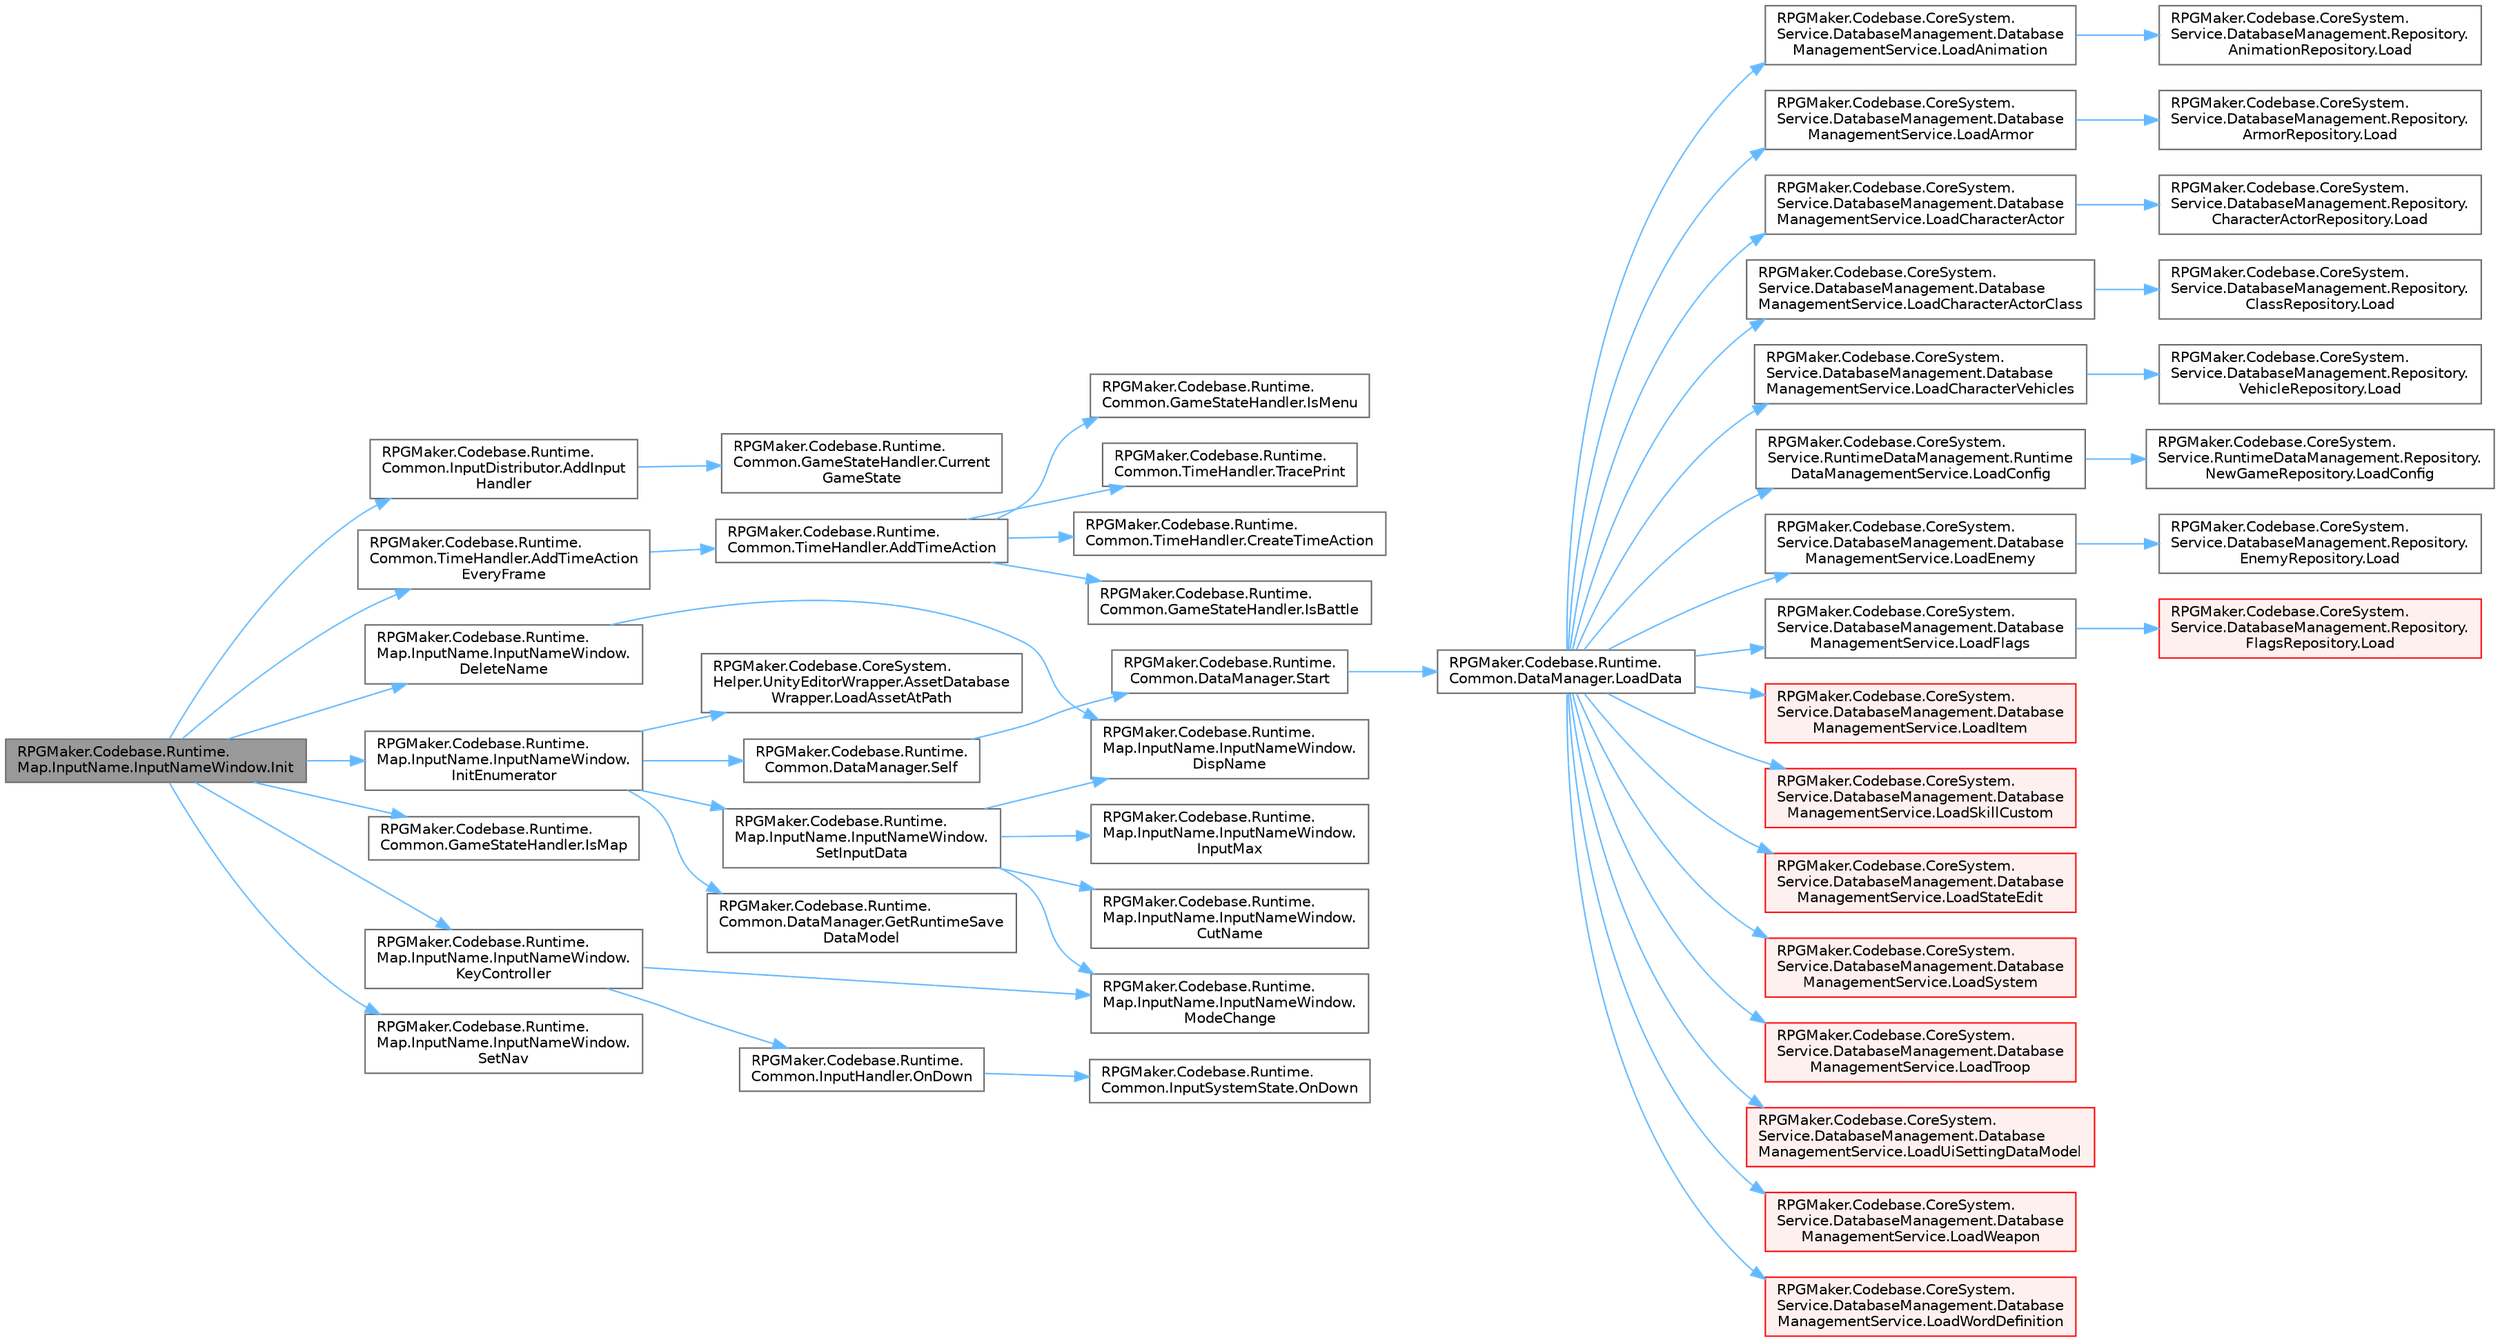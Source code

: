 digraph "RPGMaker.Codebase.Runtime.Map.InputName.InputNameWindow.Init"
{
 // LATEX_PDF_SIZE
  bgcolor="transparent";
  edge [fontname=Helvetica,fontsize=10,labelfontname=Helvetica,labelfontsize=10];
  node [fontname=Helvetica,fontsize=10,shape=box,height=0.2,width=0.4];
  rankdir="LR";
  Node1 [id="Node000001",label="RPGMaker.Codebase.Runtime.\lMap.InputName.InputNameWindow.Init",height=0.2,width=0.4,color="gray40", fillcolor="grey60", style="filled", fontcolor="black",tooltip=" "];
  Node1 -> Node2 [id="edge1_Node000001_Node000002",color="steelblue1",style="solid",tooltip=" "];
  Node2 [id="Node000002",label="RPGMaker.Codebase.Runtime.\lCommon.InputDistributor.AddInput\lHandler",height=0.2,width=0.4,color="grey40", fillcolor="white", style="filled",URL="$d3/df6/class_r_p_g_maker_1_1_codebase_1_1_runtime_1_1_common_1_1_input_distributor.html#a402385a83dcdf16396dde4ed413ffc74",tooltip="キーやマウスのイベントに対して実行するコールバック処理の登録"];
  Node2 -> Node3 [id="edge2_Node000002_Node000003",color="steelblue1",style="solid",tooltip=" "];
  Node3 [id="Node000003",label="RPGMaker.Codebase.Runtime.\lCommon.GameStateHandler.Current\lGameState",height=0.2,width=0.4,color="grey40", fillcolor="white", style="filled",URL="$de/d2c/class_r_p_g_maker_1_1_codebase_1_1_runtime_1_1_common_1_1_game_state_handler.html#adce58ef0480f995976ab60592c9add27",tooltip="現在の状態を返却する."];
  Node1 -> Node4 [id="edge3_Node000001_Node000004",color="steelblue1",style="solid",tooltip=" "];
  Node4 [id="Node000004",label="RPGMaker.Codebase.Runtime.\lCommon.TimeHandler.AddTimeAction\lEveryFrame",height=0.2,width=0.4,color="grey40", fillcolor="white", style="filled",URL="$d3/dac/class_r_p_g_maker_1_1_codebase_1_1_runtime_1_1_common_1_1_time_handler.html#ac9871a57a401c0da5670b07803acc775",tooltip="実行するActionの登録（毎フレーム）"];
  Node4 -> Node5 [id="edge4_Node000004_Node000005",color="steelblue1",style="solid",tooltip=" "];
  Node5 [id="Node000005",label="RPGMaker.Codebase.Runtime.\lCommon.TimeHandler.AddTimeAction",height=0.2,width=0.4,color="grey40", fillcolor="white", style="filled",URL="$d3/dac/class_r_p_g_maker_1_1_codebase_1_1_runtime_1_1_common_1_1_time_handler.html#ac4a358a4a2136a175a780d969a5a2ae2",tooltip="実行するActionの登録"];
  Node5 -> Node6 [id="edge5_Node000005_Node000006",color="steelblue1",style="solid",tooltip=" "];
  Node6 [id="Node000006",label="RPGMaker.Codebase.Runtime.\lCommon.TimeHandler.CreateTimeAction",height=0.2,width=0.4,color="grey40", fillcolor="white", style="filled",URL="$d3/dac/class_r_p_g_maker_1_1_codebase_1_1_runtime_1_1_common_1_1_time_handler.html#a5eef3d1f8380e9a82f53b599f3a3b2d5",tooltip=" "];
  Node5 -> Node7 [id="edge6_Node000005_Node000007",color="steelblue1",style="solid",tooltip=" "];
  Node7 [id="Node000007",label="RPGMaker.Codebase.Runtime.\lCommon.GameStateHandler.IsBattle",height=0.2,width=0.4,color="grey40", fillcolor="white", style="filled",URL="$de/d2c/class_r_p_g_maker_1_1_codebase_1_1_runtime_1_1_common_1_1_game_state_handler.html#ad21ee0055358ca67238c33be028d2d7b",tooltip="現在の状態がBATTLEまたは、BATTLE_EVENTかどうかを返却する"];
  Node5 -> Node8 [id="edge7_Node000005_Node000008",color="steelblue1",style="solid",tooltip=" "];
  Node8 [id="Node000008",label="RPGMaker.Codebase.Runtime.\lCommon.GameStateHandler.IsMenu",height=0.2,width=0.4,color="grey40", fillcolor="white", style="filled",URL="$de/d2c/class_r_p_g_maker_1_1_codebase_1_1_runtime_1_1_common_1_1_game_state_handler.html#a08635f6fd879412581bd0c23e3559838",tooltip="現在の状態がMENUかどうかを返却する"];
  Node5 -> Node9 [id="edge8_Node000005_Node000009",color="steelblue1",style="solid",tooltip=" "];
  Node9 [id="Node000009",label="RPGMaker.Codebase.Runtime.\lCommon.TimeHandler.TracePrint",height=0.2,width=0.4,color="grey40", fillcolor="white", style="filled",URL="$d3/dac/class_r_p_g_maker_1_1_codebase_1_1_runtime_1_1_common_1_1_time_handler.html#a8c7773e140b3739304925ce8a0198ee5",tooltip=" "];
  Node1 -> Node10 [id="edge9_Node000001_Node000010",color="steelblue1",style="solid",tooltip=" "];
  Node10 [id="Node000010",label="RPGMaker.Codebase.Runtime.\lMap.InputName.InputNameWindow.\lDeleteName",height=0.2,width=0.4,color="grey40", fillcolor="white", style="filled",URL="$dd/d7d/class_r_p_g_maker_1_1_codebase_1_1_runtime_1_1_map_1_1_input_name_1_1_input_name_window.html#a88110e4bd8106d252b3938ce83f2be28",tooltip="最後の文字から削除"];
  Node10 -> Node11 [id="edge10_Node000010_Node000011",color="steelblue1",style="solid",tooltip=" "];
  Node11 [id="Node000011",label="RPGMaker.Codebase.Runtime.\lMap.InputName.InputNameWindow.\lDispName",height=0.2,width=0.4,color="grey40", fillcolor="white", style="filled",URL="$dd/d7d/class_r_p_g_maker_1_1_codebase_1_1_runtime_1_1_map_1_1_input_name_1_1_input_name_window.html#a56387a5ddd8cf27e7e80c25103be2a15",tooltip=" "];
  Node1 -> Node12 [id="edge11_Node000001_Node000012",color="steelblue1",style="solid",tooltip=" "];
  Node12 [id="Node000012",label="RPGMaker.Codebase.Runtime.\lMap.InputName.InputNameWindow.\lInitEnumerator",height=0.2,width=0.4,color="grey40", fillcolor="white", style="filled",URL="$dd/d7d/class_r_p_g_maker_1_1_codebase_1_1_runtime_1_1_map_1_1_input_name_1_1_input_name_window.html#ad797adf301e6313c469344523610478a",tooltip=" "];
  Node12 -> Node13 [id="edge12_Node000012_Node000013",color="steelblue1",style="solid",tooltip=" "];
  Node13 [id="Node000013",label="RPGMaker.Codebase.Runtime.\lCommon.DataManager.GetRuntimeSave\lDataModel",height=0.2,width=0.4,color="grey40", fillcolor="white", style="filled",URL="$d5/d08/class_r_p_g_maker_1_1_codebase_1_1_runtime_1_1_common_1_1_data_manager.html#aa008ccb1bfddc97c2c6618cfe1fe9ab9",tooltip=" "];
  Node12 -> Node14 [id="edge13_Node000012_Node000014",color="steelblue1",style="solid",tooltip=" "];
  Node14 [id="Node000014",label="RPGMaker.Codebase.CoreSystem.\lHelper.UnityEditorWrapper.AssetDatabase\lWrapper.LoadAssetAtPath",height=0.2,width=0.4,color="grey40", fillcolor="white", style="filled",URL="$d9/d20/class_r_p_g_maker_1_1_codebase_1_1_core_system_1_1_helper_1_1_unity_editor_wrapper_1_1_asset_database_wrapper.html#a471f932b0479bad28c9fd1b02f1d5d7a",tooltip="😁 パスで資産読込"];
  Node12 -> Node15 [id="edge14_Node000012_Node000015",color="steelblue1",style="solid",tooltip=" "];
  Node15 [id="Node000015",label="RPGMaker.Codebase.Runtime.\lCommon.DataManager.Self",height=0.2,width=0.4,color="grey40", fillcolor="white", style="filled",URL="$d5/d08/class_r_p_g_maker_1_1_codebase_1_1_runtime_1_1_common_1_1_data_manager.html#a8f0a40fd71fe0a873d1905e106299934",tooltip=" "];
  Node15 -> Node16 [id="edge15_Node000015_Node000016",color="steelblue1",style="solid",tooltip=" "];
  Node16 [id="Node000016",label="RPGMaker.Codebase.Runtime.\lCommon.DataManager.Start",height=0.2,width=0.4,color="grey40", fillcolor="white", style="filled",URL="$d5/d08/class_r_p_g_maker_1_1_codebase_1_1_runtime_1_1_common_1_1_data_manager.html#ace8f5b29b336a071e6383ecdbe0f85c5",tooltip=" "];
  Node16 -> Node17 [id="edge16_Node000016_Node000017",color="steelblue1",style="solid",tooltip=" "];
  Node17 [id="Node000017",label="RPGMaker.Codebase.Runtime.\lCommon.DataManager.LoadData",height=0.2,width=0.4,color="grey40", fillcolor="white", style="filled",URL="$d5/d08/class_r_p_g_maker_1_1_codebase_1_1_runtime_1_1_common_1_1_data_manager.html#a42e1175b0a1dc3a225503e007043dc86",tooltip=" "];
  Node17 -> Node18 [id="edge17_Node000017_Node000018",color="steelblue1",style="solid",tooltip=" "];
  Node18 [id="Node000018",label="RPGMaker.Codebase.CoreSystem.\lService.DatabaseManagement.Database\lManagementService.LoadAnimation",height=0.2,width=0.4,color="grey40", fillcolor="white", style="filled",URL="$db/db0/class_r_p_g_maker_1_1_codebase_1_1_core_system_1_1_service_1_1_database_management_1_1_database_management_service.html#a24090092bb5f0e3f1a7f6d136a10cd22",tooltip="😁 アニメーション読込"];
  Node18 -> Node19 [id="edge18_Node000018_Node000019",color="steelblue1",style="solid",tooltip=" "];
  Node19 [id="Node000019",label="RPGMaker.Codebase.CoreSystem.\lService.DatabaseManagement.Repository.\lAnimationRepository.Load",height=0.2,width=0.4,color="grey40", fillcolor="white", style="filled",URL="$d5/deb/class_r_p_g_maker_1_1_codebase_1_1_core_system_1_1_service_1_1_database_management_1_1_repository_1_1_animation_repository.html#a57c3d4731e6bfd18e15070a940e881f4",tooltip="😁 読込"];
  Node17 -> Node20 [id="edge19_Node000017_Node000020",color="steelblue1",style="solid",tooltip=" "];
  Node20 [id="Node000020",label="RPGMaker.Codebase.CoreSystem.\lService.DatabaseManagement.Database\lManagementService.LoadArmor",height=0.2,width=0.4,color="grey40", fillcolor="white", style="filled",URL="$db/db0/class_r_p_g_maker_1_1_codebase_1_1_core_system_1_1_service_1_1_database_management_1_1_database_management_service.html#aa2e210bbbaf85d6ed1f74aa1170b786a",tooltip="😁 防具読込"];
  Node20 -> Node21 [id="edge20_Node000020_Node000021",color="steelblue1",style="solid",tooltip=" "];
  Node21 [id="Node000021",label="RPGMaker.Codebase.CoreSystem.\lService.DatabaseManagement.Repository.\lArmorRepository.Load",height=0.2,width=0.4,color="grey40", fillcolor="white", style="filled",URL="$d5/d5e/class_r_p_g_maker_1_1_codebase_1_1_core_system_1_1_service_1_1_database_management_1_1_repository_1_1_armor_repository.html#abae8269b1a2721fce734183fcc5f5205",tooltip="😁 読込"];
  Node17 -> Node22 [id="edge21_Node000017_Node000022",color="steelblue1",style="solid",tooltip=" "];
  Node22 [id="Node000022",label="RPGMaker.Codebase.CoreSystem.\lService.DatabaseManagement.Database\lManagementService.LoadCharacterActor",height=0.2,width=0.4,color="grey40", fillcolor="white", style="filled",URL="$db/db0/class_r_p_g_maker_1_1_codebase_1_1_core_system_1_1_service_1_1_database_management_1_1_database_management_service.html#afa56ff9a916ba5265719f6be7f2330e2",tooltip="😁 キャラクター・アクター読込"];
  Node22 -> Node23 [id="edge22_Node000022_Node000023",color="steelblue1",style="solid",tooltip=" "];
  Node23 [id="Node000023",label="RPGMaker.Codebase.CoreSystem.\lService.DatabaseManagement.Repository.\lCharacterActorRepository.Load",height=0.2,width=0.4,color="grey40", fillcolor="white", style="filled",URL="$dc/d27/class_r_p_g_maker_1_1_codebase_1_1_core_system_1_1_service_1_1_database_management_1_1_repositor67544213d6af3013901ca89c3e4d5d21.html#a922f2ea3a0cd4543a7df7c51ed065242",tooltip="😁 読込"];
  Node17 -> Node24 [id="edge23_Node000017_Node000024",color="steelblue1",style="solid",tooltip=" "];
  Node24 [id="Node000024",label="RPGMaker.Codebase.CoreSystem.\lService.DatabaseManagement.Database\lManagementService.LoadCharacterActorClass",height=0.2,width=0.4,color="grey40", fillcolor="white", style="filled",URL="$db/db0/class_r_p_g_maker_1_1_codebase_1_1_core_system_1_1_service_1_1_database_management_1_1_database_management_service.html#a83d7b02d93737cf99a9e1b670f8fe4ea",tooltip="😁 キャラクター・アクター・クラス読込"];
  Node24 -> Node25 [id="edge24_Node000024_Node000025",color="steelblue1",style="solid",tooltip=" "];
  Node25 [id="Node000025",label="RPGMaker.Codebase.CoreSystem.\lService.DatabaseManagement.Repository.\lClassRepository.Load",height=0.2,width=0.4,color="grey40", fillcolor="white", style="filled",URL="$d5/df3/class_r_p_g_maker_1_1_codebase_1_1_core_system_1_1_service_1_1_database_management_1_1_repository_1_1_class_repository.html#a68866c3982e5015e3aa1d0ff8b0e5767",tooltip="😁 読込"];
  Node17 -> Node26 [id="edge25_Node000017_Node000026",color="steelblue1",style="solid",tooltip=" "];
  Node26 [id="Node000026",label="RPGMaker.Codebase.CoreSystem.\lService.DatabaseManagement.Database\lManagementService.LoadCharacterVehicles",height=0.2,width=0.4,color="grey40", fillcolor="white", style="filled",URL="$db/db0/class_r_p_g_maker_1_1_codebase_1_1_core_system_1_1_service_1_1_database_management_1_1_database_management_service.html#a0b003a876f01ec9a754241a3df3836fc",tooltip="😁 キャラクターの乗り物読込"];
  Node26 -> Node27 [id="edge26_Node000026_Node000027",color="steelblue1",style="solid",tooltip=" "];
  Node27 [id="Node000027",label="RPGMaker.Codebase.CoreSystem.\lService.DatabaseManagement.Repository.\lVehicleRepository.Load",height=0.2,width=0.4,color="grey40", fillcolor="white", style="filled",URL="$dc/dcd/class_r_p_g_maker_1_1_codebase_1_1_core_system_1_1_service_1_1_database_management_1_1_repository_1_1_vehicle_repository.html#a15d84b4ebddf2ff353260ef2473589e6",tooltip="😁 読込"];
  Node17 -> Node28 [id="edge27_Node000017_Node000028",color="steelblue1",style="solid",tooltip=" "];
  Node28 [id="Node000028",label="RPGMaker.Codebase.CoreSystem.\lService.RuntimeDataManagement.Runtime\lDataManagementService.LoadConfig",height=0.2,width=0.4,color="grey40", fillcolor="white", style="filled",URL="$db/d7b/class_r_p_g_maker_1_1_codebase_1_1_core_system_1_1_service_1_1_runtime_data_management_1_1_runtime_data_management_service.html#a5d406eddf4f7129bc0a84639c9bffcbd",tooltip="😁 設定読込"];
  Node28 -> Node29 [id="edge28_Node000028_Node000029",color="steelblue1",style="solid",tooltip=" "];
  Node29 [id="Node000029",label="RPGMaker.Codebase.CoreSystem.\lService.RuntimeDataManagement.Repository.\lNewGameRepository.LoadConfig",height=0.2,width=0.4,color="grey40", fillcolor="white", style="filled",URL="$d5/d7b/class_r_p_g_maker_1_1_codebase_1_1_core_system_1_1_service_1_1_runtime_data_management_1_1_repository_1_1_new_game_repository.html#a49734fde3bf86a845b6d4757ac5a250c",tooltip="😁 configの読み込み"];
  Node17 -> Node30 [id="edge29_Node000017_Node000030",color="steelblue1",style="solid",tooltip=" "];
  Node30 [id="Node000030",label="RPGMaker.Codebase.CoreSystem.\lService.DatabaseManagement.Database\lManagementService.LoadEnemy",height=0.2,width=0.4,color="grey40", fillcolor="white", style="filled",URL="$db/db0/class_r_p_g_maker_1_1_codebase_1_1_core_system_1_1_service_1_1_database_management_1_1_database_management_service.html#a56946e6c58a5ec0f4641533476d5982c",tooltip="😁 敵読込"];
  Node30 -> Node31 [id="edge30_Node000030_Node000031",color="steelblue1",style="solid",tooltip=" "];
  Node31 [id="Node000031",label="RPGMaker.Codebase.CoreSystem.\lService.DatabaseManagement.Repository.\lEnemyRepository.Load",height=0.2,width=0.4,color="grey40", fillcolor="white", style="filled",URL="$d4/d59/class_r_p_g_maker_1_1_codebase_1_1_core_system_1_1_service_1_1_database_management_1_1_repository_1_1_enemy_repository.html#a4c469baf54782a4c3411f345784e7f5c",tooltip="😁 読込"];
  Node17 -> Node32 [id="edge31_Node000017_Node000032",color="steelblue1",style="solid",tooltip=" "];
  Node32 [id="Node000032",label="RPGMaker.Codebase.CoreSystem.\lService.DatabaseManagement.Database\lManagementService.LoadFlags",height=0.2,width=0.4,color="grey40", fillcolor="white", style="filled",URL="$db/db0/class_r_p_g_maker_1_1_codebase_1_1_core_system_1_1_service_1_1_database_management_1_1_database_management_service.html#a5eb2954667a7f994c25194d12c5a2602",tooltip="😁 フラグ読込"];
  Node32 -> Node33 [id="edge32_Node000032_Node000033",color="steelblue1",style="solid",tooltip=" "];
  Node33 [id="Node000033",label="RPGMaker.Codebase.CoreSystem.\lService.DatabaseManagement.Repository.\lFlagsRepository.Load",height=0.2,width=0.4,color="red", fillcolor="#FFF0F0", style="filled",URL="$dd/db4/class_r_p_g_maker_1_1_codebase_1_1_core_system_1_1_service_1_1_database_management_1_1_repository_1_1_flags_repository.html#a0410340db193ba2dd6d34cbbc9de1925",tooltip="😁 読込"];
  Node17 -> Node36 [id="edge33_Node000017_Node000036",color="steelblue1",style="solid",tooltip=" "];
  Node36 [id="Node000036",label="RPGMaker.Codebase.CoreSystem.\lService.DatabaseManagement.Database\lManagementService.LoadItem",height=0.2,width=0.4,color="red", fillcolor="#FFF0F0", style="filled",URL="$db/db0/class_r_p_g_maker_1_1_codebase_1_1_core_system_1_1_service_1_1_database_management_1_1_database_management_service.html#a0447e9903c05f13e630c3523647e80a4",tooltip="😁 アイテム読込"];
  Node17 -> Node38 [id="edge34_Node000017_Node000038",color="steelblue1",style="solid",tooltip=" "];
  Node38 [id="Node000038",label="RPGMaker.Codebase.CoreSystem.\lService.DatabaseManagement.Database\lManagementService.LoadSkillCustom",height=0.2,width=0.4,color="red", fillcolor="#FFF0F0", style="filled",URL="$db/db0/class_r_p_g_maker_1_1_codebase_1_1_core_system_1_1_service_1_1_database_management_1_1_database_management_service.html#a10afc5f75507a17db5197e23a2cdd4cc",tooltip="😁 スキル・カスタム読込"];
  Node17 -> Node40 [id="edge35_Node000017_Node000040",color="steelblue1",style="solid",tooltip=" "];
  Node40 [id="Node000040",label="RPGMaker.Codebase.CoreSystem.\lService.DatabaseManagement.Database\lManagementService.LoadStateEdit",height=0.2,width=0.4,color="red", fillcolor="#FFF0F0", style="filled",URL="$db/db0/class_r_p_g_maker_1_1_codebase_1_1_core_system_1_1_service_1_1_database_management_1_1_database_management_service.html#a2fa87c0d4f1431414d67e4943a14ae56",tooltip="😁 状態編集読込"];
  Node17 -> Node42 [id="edge36_Node000017_Node000042",color="steelblue1",style="solid",tooltip=" "];
  Node42 [id="Node000042",label="RPGMaker.Codebase.CoreSystem.\lService.DatabaseManagement.Database\lManagementService.LoadSystem",height=0.2,width=0.4,color="red", fillcolor="#FFF0F0", style="filled",URL="$db/db0/class_r_p_g_maker_1_1_codebase_1_1_core_system_1_1_service_1_1_database_management_1_1_database_management_service.html#ab14ced87348b79b244d7a5d975e80d25",tooltip="😁 ロード・システム"];
  Node17 -> Node45 [id="edge37_Node000017_Node000045",color="steelblue1",style="solid",tooltip=" "];
  Node45 [id="Node000045",label="RPGMaker.Codebase.CoreSystem.\lService.DatabaseManagement.Database\lManagementService.LoadTroop",height=0.2,width=0.4,color="red", fillcolor="#FFF0F0", style="filled",URL="$db/db0/class_r_p_g_maker_1_1_codebase_1_1_core_system_1_1_service_1_1_database_management_1_1_database_management_service.html#a3f54f10563c3611839ddd3dfa5b65c13",tooltip="😁 部隊読込"];
  Node17 -> Node47 [id="edge38_Node000017_Node000047",color="steelblue1",style="solid",tooltip=" "];
  Node47 [id="Node000047",label="RPGMaker.Codebase.CoreSystem.\lService.DatabaseManagement.Database\lManagementService.LoadUiSettingDataModel",height=0.2,width=0.4,color="red", fillcolor="#FFF0F0", style="filled",URL="$db/db0/class_r_p_g_maker_1_1_codebase_1_1_core_system_1_1_service_1_1_database_management_1_1_database_management_service.html#ad73cc18191cf3d29c31d27f90e712965",tooltip="😁 ユーザー・インターフェース設定データ・モデル読込"];
  Node17 -> Node49 [id="edge39_Node000017_Node000049",color="steelblue1",style="solid",tooltip=" "];
  Node49 [id="Node000049",label="RPGMaker.Codebase.CoreSystem.\lService.DatabaseManagement.Database\lManagementService.LoadWeapon",height=0.2,width=0.4,color="red", fillcolor="#FFF0F0", style="filled",URL="$db/db0/class_r_p_g_maker_1_1_codebase_1_1_core_system_1_1_service_1_1_database_management_1_1_database_management_service.html#a14b53a047484b6c81f8e570ff47134af",tooltip="😁 武器読込"];
  Node17 -> Node51 [id="edge40_Node000017_Node000051",color="steelblue1",style="solid",tooltip=" "];
  Node51 [id="Node000051",label="RPGMaker.Codebase.CoreSystem.\lService.DatabaseManagement.Database\lManagementService.LoadWordDefinition",height=0.2,width=0.4,color="red", fillcolor="#FFF0F0", style="filled",URL="$db/db0/class_r_p_g_maker_1_1_codebase_1_1_core_system_1_1_service_1_1_database_management_1_1_database_management_service.html#a293b136d822c9c73495b354502306eb1",tooltip="😁 単語定義読込"];
  Node12 -> Node53 [id="edge41_Node000012_Node000053",color="steelblue1",style="solid",tooltip=" "];
  Node53 [id="Node000053",label="RPGMaker.Codebase.Runtime.\lMap.InputName.InputNameWindow.\lSetInputData",height=0.2,width=0.4,color="grey40", fillcolor="white", style="filled",URL="$dd/d7d/class_r_p_g_maker_1_1_codebase_1_1_runtime_1_1_map_1_1_input_name_1_1_input_name_window.html#abb20dc44e1646c033ae60ecf330cc72d",tooltip=" "];
  Node53 -> Node54 [id="edge42_Node000053_Node000054",color="steelblue1",style="solid",tooltip=" "];
  Node54 [id="Node000054",label="RPGMaker.Codebase.Runtime.\lMap.InputName.InputNameWindow.\lCutName",height=0.2,width=0.4,color="grey40", fillcolor="white", style="filled",URL="$dd/d7d/class_r_p_g_maker_1_1_codebase_1_1_runtime_1_1_map_1_1_input_name_1_1_input_name_window.html#af5a926d394f2f1e04016e5f1b05c18d1",tooltip="画面上部の名前入力欄に今の名前を一文字ずつ切り取って入れる"];
  Node53 -> Node11 [id="edge43_Node000053_Node000011",color="steelblue1",style="solid",tooltip=" "];
  Node53 -> Node55 [id="edge44_Node000053_Node000055",color="steelblue1",style="solid",tooltip=" "];
  Node55 [id="Node000055",label="RPGMaker.Codebase.Runtime.\lMap.InputName.InputNameWindow.\lInputMax",height=0.2,width=0.4,color="grey40", fillcolor="white", style="filled",URL="$dd/d7d/class_r_p_g_maker_1_1_codebase_1_1_runtime_1_1_map_1_1_input_name_1_1_input_name_window.html#af74fa5fc4da36089bfc97f2371f8baf6",tooltip=" "];
  Node53 -> Node56 [id="edge45_Node000053_Node000056",color="steelblue1",style="solid",tooltip=" "];
  Node56 [id="Node000056",label="RPGMaker.Codebase.Runtime.\lMap.InputName.InputNameWindow.\lModeChange",height=0.2,width=0.4,color="grey40", fillcolor="white", style="filled",URL="$dd/d7d/class_r_p_g_maker_1_1_codebase_1_1_runtime_1_1_map_1_1_input_name_1_1_input_name_window.html#a23a35710ebb5466813374a50eccce0b6",tooltip="キーボードの切り替え部分"];
  Node1 -> Node57 [id="edge46_Node000001_Node000057",color="steelblue1",style="solid",tooltip=" "];
  Node57 [id="Node000057",label="RPGMaker.Codebase.Runtime.\lCommon.GameStateHandler.IsMap",height=0.2,width=0.4,color="grey40", fillcolor="white", style="filled",URL="$de/d2c/class_r_p_g_maker_1_1_codebase_1_1_runtime_1_1_common_1_1_game_state_handler.html#a7c991ccb2c203b5ffc816c6c82f8768d",tooltip="現在の状態がMAP、MENU、EVENTかどうかを返却する"];
  Node1 -> Node58 [id="edge47_Node000001_Node000058",color="steelblue1",style="solid",tooltip=" "];
  Node58 [id="Node000058",label="RPGMaker.Codebase.Runtime.\lMap.InputName.InputNameWindow.\lKeyController",height=0.2,width=0.4,color="grey40", fillcolor="white", style="filled",URL="$dd/d7d/class_r_p_g_maker_1_1_codebase_1_1_runtime_1_1_map_1_1_input_name_1_1_input_name_window.html#ade9af008ab235ea54ccdd6d098a0eaed",tooltip=" "];
  Node58 -> Node56 [id="edge48_Node000058_Node000056",color="steelblue1",style="solid",tooltip=" "];
  Node58 -> Node59 [id="edge49_Node000058_Node000059",color="steelblue1",style="solid",tooltip=" "];
  Node59 [id="Node000059",label="RPGMaker.Codebase.Runtime.\lCommon.InputHandler.OnDown",height=0.2,width=0.4,color="grey40", fillcolor="white", style="filled",URL="$d4/d84/class_r_p_g_maker_1_1_codebase_1_1_runtime_1_1_common_1_1_input_handler.html#aad3041483959ce5f5b546b403476007f",tooltip="特定のキーがこのフレームで押下されたかどうか"];
  Node59 -> Node60 [id="edge50_Node000059_Node000060",color="steelblue1",style="solid",tooltip=" "];
  Node60 [id="Node000060",label="RPGMaker.Codebase.Runtime.\lCommon.InputSystemState.OnDown",height=0.2,width=0.4,color="grey40", fillcolor="white", style="filled",URL="$da/dee/class_r_p_g_maker_1_1_codebase_1_1_runtime_1_1_common_1_1_input_system_state.html#a3421abad1a637846716c3721000da94c",tooltip="特定のキーがこのフレームで押されたかどうか（OnPress）"];
  Node1 -> Node61 [id="edge51_Node000001_Node000061",color="steelblue1",style="solid",tooltip=" "];
  Node61 [id="Node000061",label="RPGMaker.Codebase.Runtime.\lMap.InputName.InputNameWindow.\lSetNav",height=0.2,width=0.4,color="grey40", fillcolor="white", style="filled",URL="$dd/d7d/class_r_p_g_maker_1_1_codebase_1_1_runtime_1_1_map_1_1_input_name_1_1_input_name_window.html#a96af5b7e4bedda9df90b844028b34232",tooltip=" "];
}
